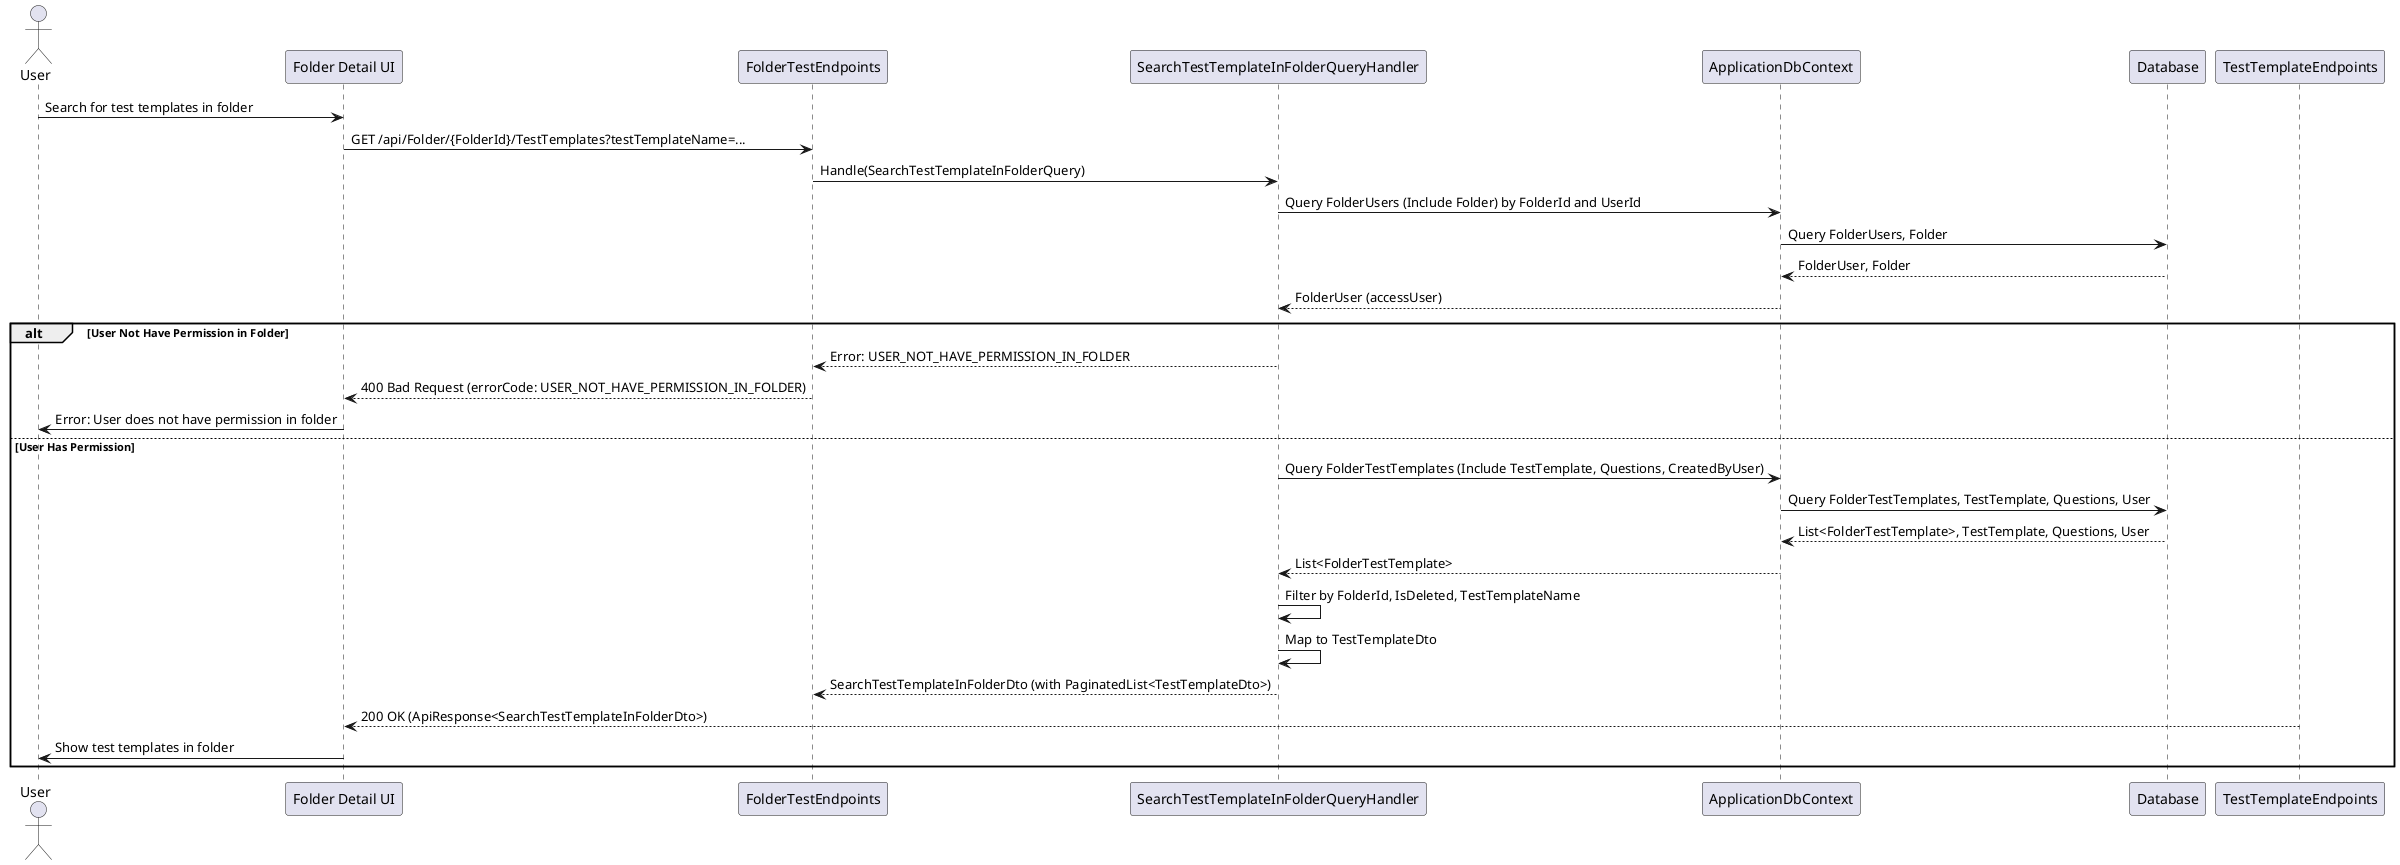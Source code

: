 @startuml
actor User
participant "Folder Detail UI" as UI
participant FolderTestEndpoints
participant SearchTestTemplateInFolderQueryHandler as Handler
participant ApplicationDbContext
participant Database

User -> UI : Search for test templates in folder
UI -> FolderTestEndpoints : GET /api/Folder/{FolderId}/TestTemplates?testTemplateName=...
FolderTestEndpoints -> Handler : Handle(SearchTestTemplateInFolderQuery)
Handler -> ApplicationDbContext : Query FolderUsers (Include Folder) by FolderId and UserId
ApplicationDbContext -> Database : Query FolderUsers, Folder
Database --> ApplicationDbContext : FolderUser, Folder
ApplicationDbContext --> Handler : FolderUser (accessUser)
alt User Not Have Permission in Folder
    Handler --> FolderTestEndpoints : Error: USER_NOT_HAVE_PERMISSION_IN_FOLDER
    FolderTestEndpoints --> UI : 400 Bad Request (errorCode: USER_NOT_HAVE_PERMISSION_IN_FOLDER)
    UI -> User : Error: User does not have permission in folder
else User Has Permission
    Handler -> ApplicationDbContext : Query FolderTestTemplates (Include TestTemplate, Questions, CreatedByUser)
    ApplicationDbContext -> Database : Query FolderTestTemplates, TestTemplate, Questions, User
    Database --> ApplicationDbContext : List<FolderTestTemplate>, TestTemplate, Questions, User
    ApplicationDbContext --> Handler : List<FolderTestTemplate>
    Handler -> Handler : Filter by FolderId, IsDeleted, TestTemplateName
    Handler -> Handler : Map to TestTemplateDto
    Handler --> FolderTestEndpoints : SearchTestTemplateInFolderDto (with PaginatedList<TestTemplateDto>)
    TestTemplateEndpoints --> UI : 200 OK (ApiResponse<SearchTestTemplateInFolderDto>)
    UI -> User : Show test templates in folder
end
@enduml